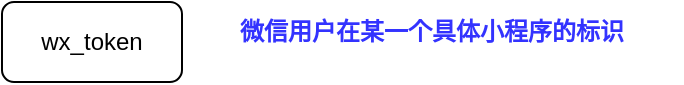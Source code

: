 <mxfile version="14.6.12" type="github">
  <diagram id="5_xtxLFRPzjfNYSvN6iG" name="第 1 页">
    <mxGraphModel dx="1733" dy="712" grid="1" gridSize="10" guides="1" tooltips="1" connect="1" arrows="1" fold="1" page="1" pageScale="1" pageWidth="827" pageHeight="1169" math="0" shadow="0">
      <root>
        <mxCell id="0" />
        <mxCell id="1" parent="0" />
        <mxCell id="fB8WfaECMyC0tHNyJRD0-2" value="wx_token" style="rounded=1;whiteSpace=wrap;html=1;" vertex="1" parent="1">
          <mxGeometry x="160" y="100" width="90" height="40" as="geometry" />
        </mxCell>
        <mxCell id="fB8WfaECMyC0tHNyJRD0-3" value="微信用户在某一个具体小程序的标识" style="text;html=1;strokeColor=none;fillColor=none;align=center;verticalAlign=middle;whiteSpace=wrap;rounded=0;fontStyle=1;fontColor=#3333FF;" vertex="1" parent="1">
          <mxGeometry x="250" y="100" width="250" height="30" as="geometry" />
        </mxCell>
      </root>
    </mxGraphModel>
  </diagram>
</mxfile>
